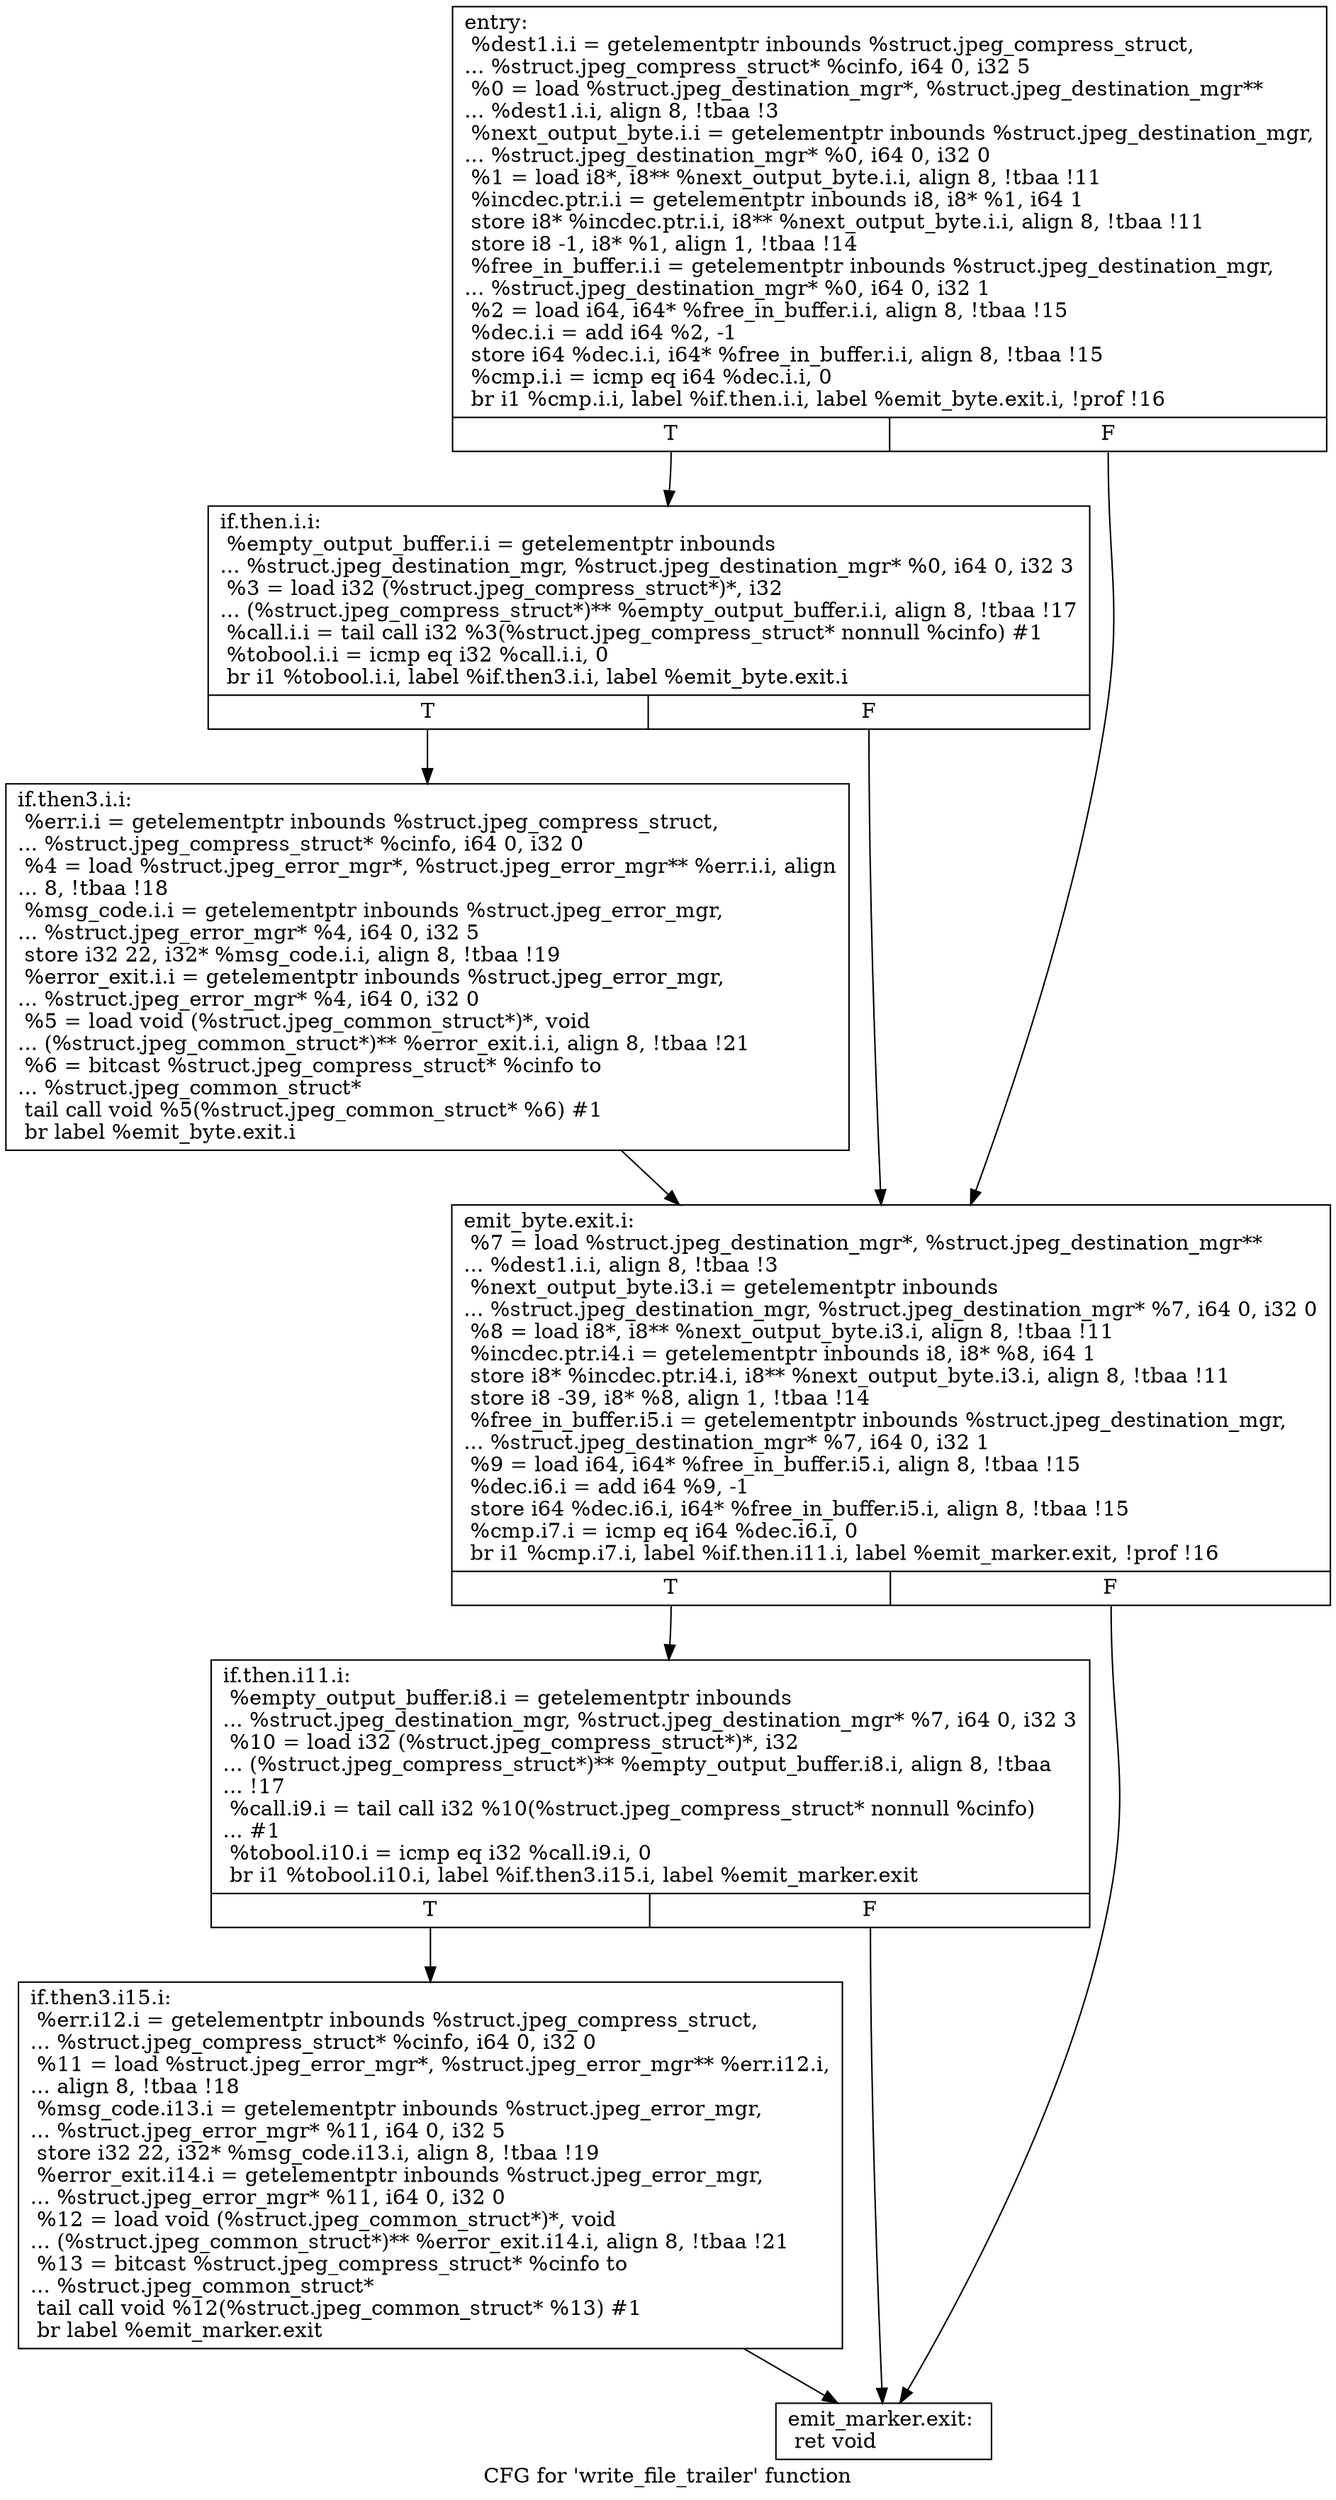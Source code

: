 digraph "CFG for 'write_file_trailer' function" {
	label="CFG for 'write_file_trailer' function";

	Node0x5b24120 [shape=record,label="{entry:\l  %dest1.i.i = getelementptr inbounds %struct.jpeg_compress_struct,\l... %struct.jpeg_compress_struct* %cinfo, i64 0, i32 5\l  %0 = load %struct.jpeg_destination_mgr*, %struct.jpeg_destination_mgr**\l... %dest1.i.i, align 8, !tbaa !3\l  %next_output_byte.i.i = getelementptr inbounds %struct.jpeg_destination_mgr,\l... %struct.jpeg_destination_mgr* %0, i64 0, i32 0\l  %1 = load i8*, i8** %next_output_byte.i.i, align 8, !tbaa !11\l  %incdec.ptr.i.i = getelementptr inbounds i8, i8* %1, i64 1\l  store i8* %incdec.ptr.i.i, i8** %next_output_byte.i.i, align 8, !tbaa !11\l  store i8 -1, i8* %1, align 1, !tbaa !14\l  %free_in_buffer.i.i = getelementptr inbounds %struct.jpeg_destination_mgr,\l... %struct.jpeg_destination_mgr* %0, i64 0, i32 1\l  %2 = load i64, i64* %free_in_buffer.i.i, align 8, !tbaa !15\l  %dec.i.i = add i64 %2, -1\l  store i64 %dec.i.i, i64* %free_in_buffer.i.i, align 8, !tbaa !15\l  %cmp.i.i = icmp eq i64 %dec.i.i, 0\l  br i1 %cmp.i.i, label %if.then.i.i, label %emit_byte.exit.i, !prof !16\l|{<s0>T|<s1>F}}"];
	Node0x5b24120:s0 -> Node0x5b268c0;
	Node0x5b24120:s1 -> Node0x5b26970;
	Node0x5b268c0 [shape=record,label="{if.then.i.i:                                      \l  %empty_output_buffer.i.i = getelementptr inbounds\l... %struct.jpeg_destination_mgr, %struct.jpeg_destination_mgr* %0, i64 0, i32 3\l  %3 = load i32 (%struct.jpeg_compress_struct*)*, i32\l... (%struct.jpeg_compress_struct*)** %empty_output_buffer.i.i, align 8, !tbaa !17\l  %call.i.i = tail call i32 %3(%struct.jpeg_compress_struct* nonnull %cinfo) #1\l  %tobool.i.i = icmp eq i32 %call.i.i, 0\l  br i1 %tobool.i.i, label %if.then3.i.i, label %emit_byte.exit.i\l|{<s0>T|<s1>F}}"];
	Node0x5b268c0:s0 -> Node0x5b24020;
	Node0x5b268c0:s1 -> Node0x5b26970;
	Node0x5b24020 [shape=record,label="{if.then3.i.i:                                     \l  %err.i.i = getelementptr inbounds %struct.jpeg_compress_struct,\l... %struct.jpeg_compress_struct* %cinfo, i64 0, i32 0\l  %4 = load %struct.jpeg_error_mgr*, %struct.jpeg_error_mgr** %err.i.i, align\l... 8, !tbaa !18\l  %msg_code.i.i = getelementptr inbounds %struct.jpeg_error_mgr,\l... %struct.jpeg_error_mgr* %4, i64 0, i32 5\l  store i32 22, i32* %msg_code.i.i, align 8, !tbaa !19\l  %error_exit.i.i = getelementptr inbounds %struct.jpeg_error_mgr,\l... %struct.jpeg_error_mgr* %4, i64 0, i32 0\l  %5 = load void (%struct.jpeg_common_struct*)*, void\l... (%struct.jpeg_common_struct*)** %error_exit.i.i, align 8, !tbaa !21\l  %6 = bitcast %struct.jpeg_compress_struct* %cinfo to\l... %struct.jpeg_common_struct*\l  tail call void %5(%struct.jpeg_common_struct* %6) #1\l  br label %emit_byte.exit.i\l}"];
	Node0x5b24020 -> Node0x5b26970;
	Node0x5b26970 [shape=record,label="{emit_byte.exit.i:                                 \l  %7 = load %struct.jpeg_destination_mgr*, %struct.jpeg_destination_mgr**\l... %dest1.i.i, align 8, !tbaa !3\l  %next_output_byte.i3.i = getelementptr inbounds\l... %struct.jpeg_destination_mgr, %struct.jpeg_destination_mgr* %7, i64 0, i32 0\l  %8 = load i8*, i8** %next_output_byte.i3.i, align 8, !tbaa !11\l  %incdec.ptr.i4.i = getelementptr inbounds i8, i8* %8, i64 1\l  store i8* %incdec.ptr.i4.i, i8** %next_output_byte.i3.i, align 8, !tbaa !11\l  store i8 -39, i8* %8, align 1, !tbaa !14\l  %free_in_buffer.i5.i = getelementptr inbounds %struct.jpeg_destination_mgr,\l... %struct.jpeg_destination_mgr* %7, i64 0, i32 1\l  %9 = load i64, i64* %free_in_buffer.i5.i, align 8, !tbaa !15\l  %dec.i6.i = add i64 %9, -1\l  store i64 %dec.i6.i, i64* %free_in_buffer.i5.i, align 8, !tbaa !15\l  %cmp.i7.i = icmp eq i64 %dec.i6.i, 0\l  br i1 %cmp.i7.i, label %if.then.i11.i, label %emit_marker.exit, !prof !16\l|{<s0>T|<s1>F}}"];
	Node0x5b26970:s0 -> Node0x5b270a0;
	Node0x5b26970:s1 -> Node0x5b27cb0;
	Node0x5b270a0 [shape=record,label="{if.then.i11.i:                                    \l  %empty_output_buffer.i8.i = getelementptr inbounds\l... %struct.jpeg_destination_mgr, %struct.jpeg_destination_mgr* %7, i64 0, i32 3\l  %10 = load i32 (%struct.jpeg_compress_struct*)*, i32\l... (%struct.jpeg_compress_struct*)** %empty_output_buffer.i8.i, align 8, !tbaa\l... !17\l  %call.i9.i = tail call i32 %10(%struct.jpeg_compress_struct* nonnull %cinfo)\l... #1\l  %tobool.i10.i = icmp eq i32 %call.i9.i, 0\l  br i1 %tobool.i10.i, label %if.then3.i15.i, label %emit_marker.exit\l|{<s0>T|<s1>F}}"];
	Node0x5b270a0:s0 -> Node0x5b28220;
	Node0x5b270a0:s1 -> Node0x5b27cb0;
	Node0x5b28220 [shape=record,label="{if.then3.i15.i:                                   \l  %err.i12.i = getelementptr inbounds %struct.jpeg_compress_struct,\l... %struct.jpeg_compress_struct* %cinfo, i64 0, i32 0\l  %11 = load %struct.jpeg_error_mgr*, %struct.jpeg_error_mgr** %err.i12.i,\l... align 8, !tbaa !18\l  %msg_code.i13.i = getelementptr inbounds %struct.jpeg_error_mgr,\l... %struct.jpeg_error_mgr* %11, i64 0, i32 5\l  store i32 22, i32* %msg_code.i13.i, align 8, !tbaa !19\l  %error_exit.i14.i = getelementptr inbounds %struct.jpeg_error_mgr,\l... %struct.jpeg_error_mgr* %11, i64 0, i32 0\l  %12 = load void (%struct.jpeg_common_struct*)*, void\l... (%struct.jpeg_common_struct*)** %error_exit.i14.i, align 8, !tbaa !21\l  %13 = bitcast %struct.jpeg_compress_struct* %cinfo to\l... %struct.jpeg_common_struct*\l  tail call void %12(%struct.jpeg_common_struct* %13) #1\l  br label %emit_marker.exit\l}"];
	Node0x5b28220 -> Node0x5b27cb0;
	Node0x5b27cb0 [shape=record,label="{emit_marker.exit:                                 \l  ret void\l}"];
}
